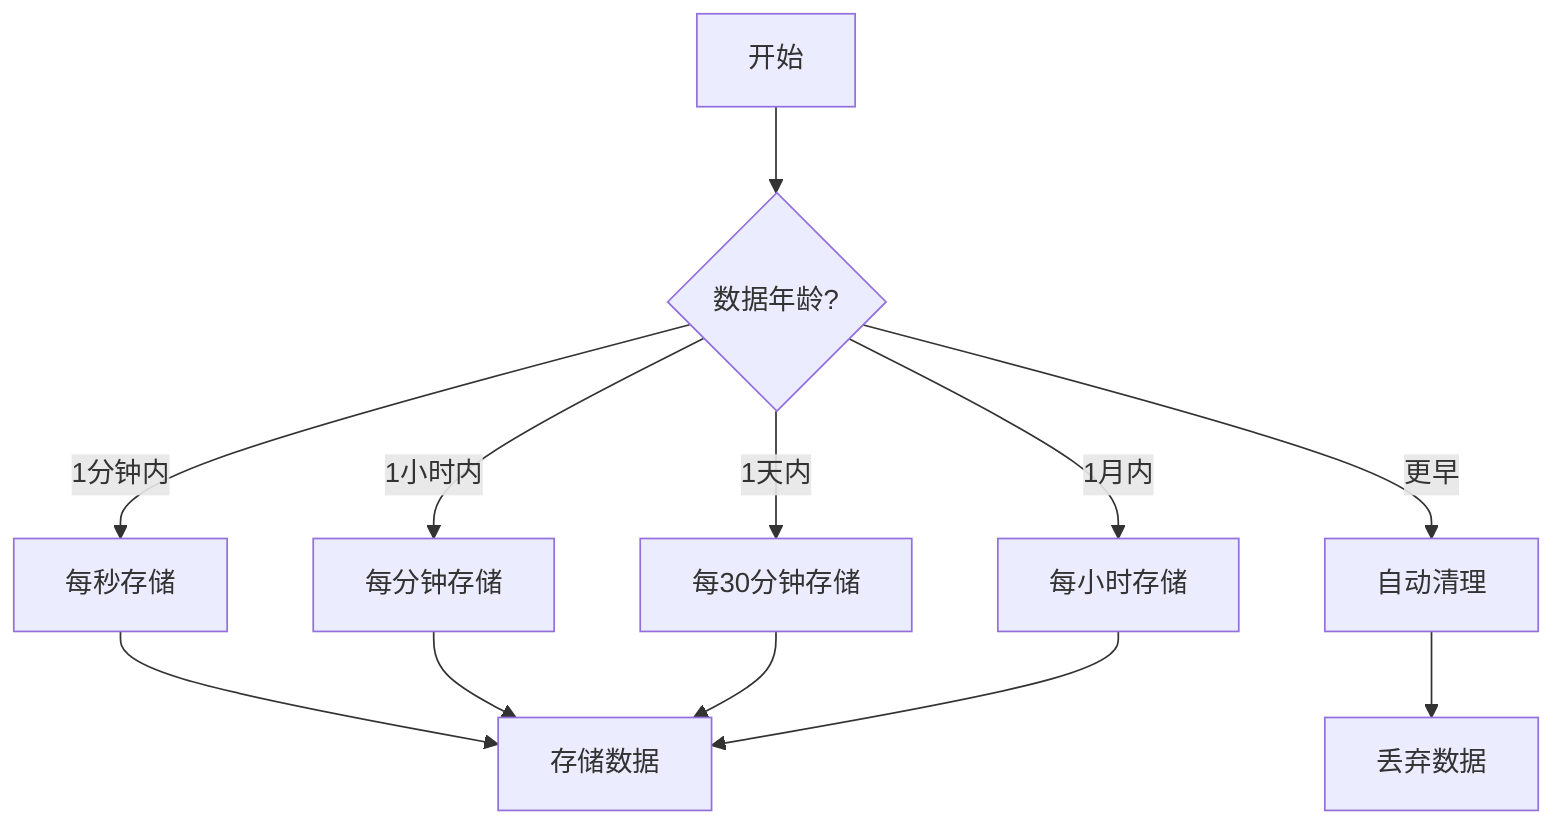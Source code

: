 graph TD
    Start[开始] --> Age{数据年龄?}
    Age -->|1分钟内| A[每秒存储]
    Age -->|1小时内| B[每分钟存储]
    Age -->|1天内| C[每30分钟存储]
    Age -->|1月内| D[每小时存储]
    Age -->|更早| E[自动清理]
    
    A --> Store[存储数据]
    B --> Store
    C --> Store
    D --> Store
    E --> Discard[丢弃数据]
